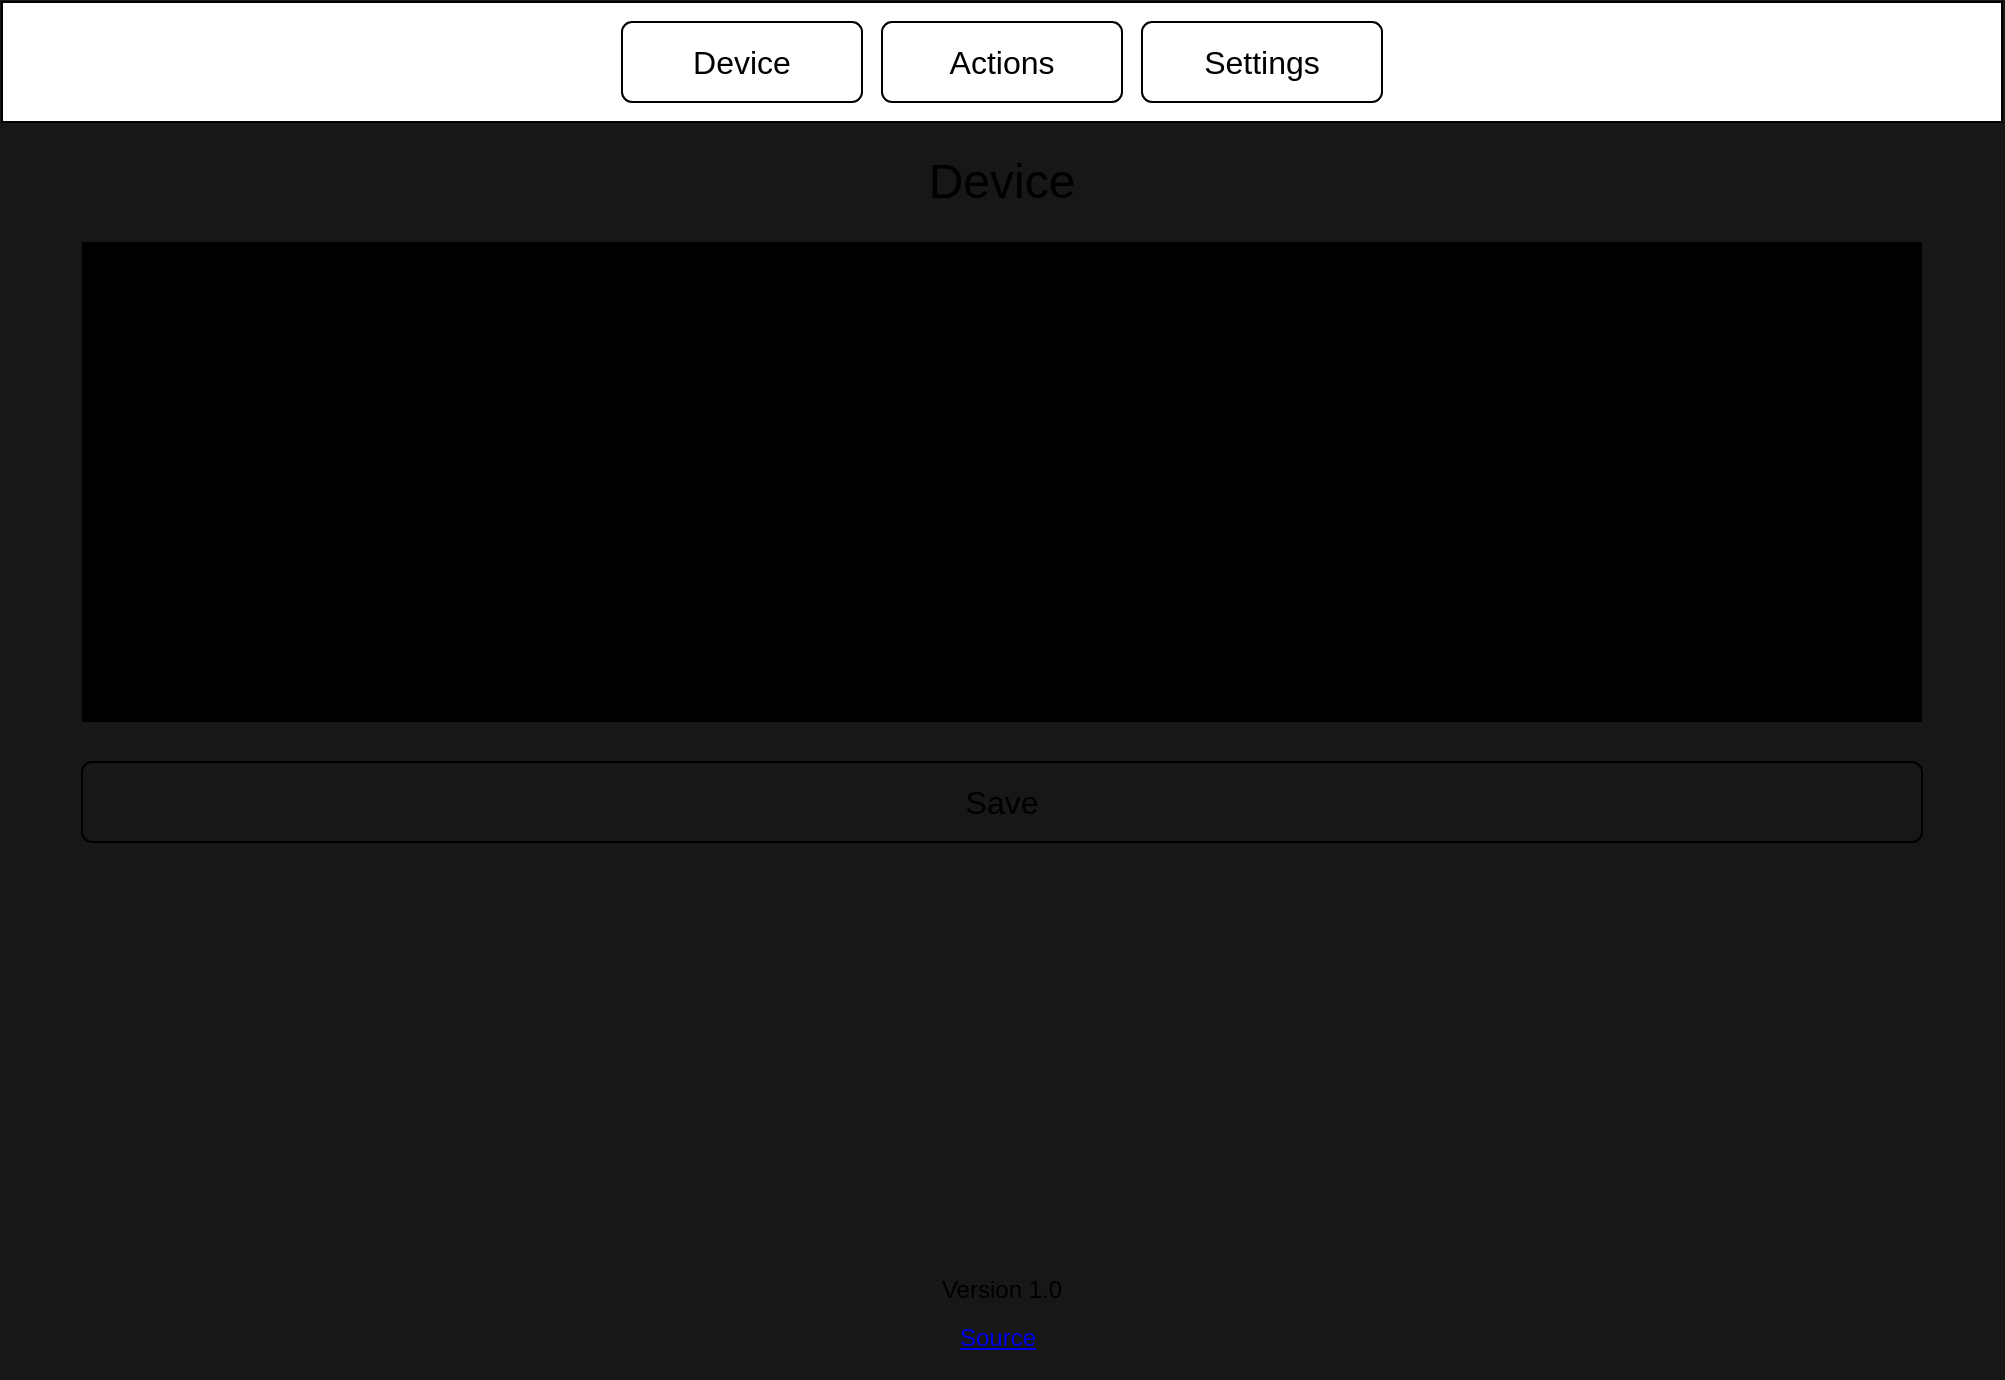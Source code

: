 <mxfile version="26.0.4" pages="2">
  <diagram name="Home" id="SqIcQCGgZbZE0Xf6uX22">
    <mxGraphModel dx="1434" dy="778" grid="0" gridSize="10" guides="1" tooltips="1" connect="1" arrows="1" fold="1" page="1" pageScale="1" pageWidth="1000" pageHeight="700" background="light-dark(#171717,#191919)" math="0" shadow="0">
      <root>
        <mxCell id="0" />
        <mxCell id="1" parent="0" />
        <mxCell id="v5Co2Jobykt7DGUkmy2T-16" value="" style="swimlane;shape=mxgraph.bootstrap.anchor;strokeColor=none;fillColor=none;fontColor=#0085FC;fontStyle=0;childLayout=stackLayout;horizontal=0;startSize=0;horizontalStack=1;resizeParent=1;resizeParentMax=0;resizeLast=0;collapsible=0;marginBottom=0;whiteSpace=wrap;html=1;resizeWidth=0;" vertex="1" parent="1">
          <mxGeometry x="75" y="260" width="80" height="40" as="geometry" />
        </mxCell>
        <mxCell id="v5Co2Jobykt7DGUkmy2T-17" value="Navbar" style="text;strokeColor=none;align=left;verticalAlign=middle;spacingLeft=15;spacingRight=10;points=[[0,0.5],[1,0.5]];portConstraint=eastwest;rotatable=0;whiteSpace=wrap;html=1;fillColor=none;fontColor=#ffffff;fontSize=16;" vertex="1" parent="v5Co2Jobykt7DGUkmy2T-16">
          <mxGeometry width="80" height="40" as="geometry" />
        </mxCell>
        <mxCell id="v5Co2Jobykt7DGUkmy2T-30" value="" style="html=1;shadow=0;dashed=0;fontSize=16;align=left;spacing=15;" vertex="1" parent="1">
          <mxGeometry width="1000" height="60" as="geometry" />
        </mxCell>
        <mxCell id="v5Co2Jobykt7DGUkmy2T-29" value="{&lt;br&gt;&amp;nbsp; &quot;name&quot;: &quot;ESP32&quot;,&lt;br&gt;&amp;nbsp; &quot;ssid&quot;: &quot;YOURSSID&quot;,&lt;br&gt;&amp;nbsp; &quot;password&quot;: &quot;YOURPASSWORD&quot;&lt;br&gt;}" style="text;html=1;align=left;verticalAlign=middle;whiteSpace=wrap;rounded=0;fillColor=light-dark(#000000,#2B2B2B);" vertex="1" parent="1">
          <mxGeometry x="40" y="120" width="920" height="240" as="geometry" />
        </mxCell>
        <mxCell id="v5Co2Jobykt7DGUkmy2T-26" value="Actions" style="html=1;shadow=0;dashed=0;shape=mxgraph.bootstrap.rrect;rSize=5;strokeWidth=1;fillColor=none;whiteSpace=wrap;align=center;verticalAlign=middle;spacingLeft=0;fontStyle=0;fontSize=16;spacing=5;" vertex="1" parent="1">
          <mxGeometry x="440" y="10" width="120" height="40" as="geometry" />
        </mxCell>
        <mxCell id="v5Co2Jobykt7DGUkmy2T-27" value="Device" style="html=1;shadow=0;dashed=0;shape=mxgraph.bootstrap.rrect;rSize=5;strokeWidth=1;fillColor=none;whiteSpace=wrap;align=center;verticalAlign=middle;spacingLeft=0;fontStyle=0;fontSize=16;spacing=5;" vertex="1" parent="1">
          <mxGeometry x="310" y="10" width="120" height="40" as="geometry" />
        </mxCell>
        <UserObject label="Settings" link="data:page/id,b3aTfoQCDQyjA_w15LLb" id="v5Co2Jobykt7DGUkmy2T-25">
          <mxCell style="html=1;shadow=0;dashed=0;shape=mxgraph.bootstrap.rrect;rSize=5;strokeWidth=1;fillColor=none;whiteSpace=wrap;align=center;verticalAlign=middle;spacingLeft=0;fontStyle=0;fontSize=16;spacing=5;" vertex="1" parent="1">
            <mxGeometry x="570" y="10" width="120" height="40" as="geometry" />
          </mxCell>
        </UserObject>
        <mxCell id="v5Co2Jobykt7DGUkmy2T-31" value="&lt;font style=&quot;font-size: 24px;&quot;&gt;Device&lt;/font&gt;" style="text;html=1;align=center;verticalAlign=middle;whiteSpace=wrap;rounded=0;" vertex="1" parent="1">
          <mxGeometry x="425" y="70" width="150" height="40" as="geometry" />
        </mxCell>
        <mxCell id="v5Co2Jobykt7DGUkmy2T-34" value="Save" style="html=1;shadow=0;dashed=0;shape=mxgraph.bootstrap.rrect;rSize=5;strokeWidth=1;fillColor=none;whiteSpace=wrap;align=center;verticalAlign=middle;spacingLeft=0;fontStyle=0;fontSize=16;spacing=5;" vertex="1" parent="1">
          <mxGeometry x="40" y="380" width="920" height="40" as="geometry" />
        </mxCell>
        <mxCell id="v5Co2Jobykt7DGUkmy2T-36" value="Version 1.0" style="text;html=1;align=center;verticalAlign=middle;whiteSpace=wrap;rounded=0;" vertex="1" parent="1">
          <mxGeometry x="458" y="629" width="84" height="30" as="geometry" />
        </mxCell>
        <UserObject label="Source" link="https://github.com/mdelgert/ImprovWiFiWeb" linkTarget="_blank" id="v5Co2Jobykt7DGUkmy2T-37">
          <mxCell style="text;html=1;strokeColor=none;fillColor=none;whiteSpace=wrap;align=center;verticalAlign=middle;fontColor=#0000EE;fontStyle=4;" vertex="1" parent="1">
            <mxGeometry x="468" y="648" width="60" height="40" as="geometry" />
          </mxCell>
        </UserObject>
      </root>
    </mxGraphModel>
  </diagram>
  <diagram name="Settings" id="b3aTfoQCDQyjA_w15LLb">
    <mxGraphModel dx="1434" dy="778" grid="0" gridSize="10" guides="1" tooltips="1" connect="1" arrows="1" fold="1" page="1" pageScale="1" pageWidth="1000" pageHeight="700" background="light-dark(#171717,#191919)" math="0" shadow="0">
      <root>
        <mxCell id="uofNdQvniHCNH1T5NwLn-0" />
        <mxCell id="uofNdQvniHCNH1T5NwLn-1" parent="uofNdQvniHCNH1T5NwLn-0" />
        <mxCell id="uofNdQvniHCNH1T5NwLn-2" value="" style="swimlane;shape=mxgraph.bootstrap.anchor;strokeColor=none;fillColor=none;fontColor=#0085FC;fontStyle=0;childLayout=stackLayout;horizontal=0;startSize=0;horizontalStack=1;resizeParent=1;resizeParentMax=0;resizeLast=0;collapsible=0;marginBottom=0;whiteSpace=wrap;html=1;resizeWidth=0;" vertex="1" parent="uofNdQvniHCNH1T5NwLn-1">
          <mxGeometry x="75" y="260" width="80" height="40" as="geometry" />
        </mxCell>
        <mxCell id="uofNdQvniHCNH1T5NwLn-3" value="Navbar" style="text;strokeColor=none;align=left;verticalAlign=middle;spacingLeft=15;spacingRight=10;points=[[0,0.5],[1,0.5]];portConstraint=eastwest;rotatable=0;whiteSpace=wrap;html=1;fillColor=none;fontColor=#ffffff;fontSize=16;" vertex="1" parent="uofNdQvniHCNH1T5NwLn-2">
          <mxGeometry width="80" height="40" as="geometry" />
        </mxCell>
        <mxCell id="uofNdQvniHCNH1T5NwLn-4" value="" style="html=1;shadow=0;dashed=0;fontSize=16;align=left;spacing=15;" vertex="1" parent="uofNdQvniHCNH1T5NwLn-1">
          <mxGeometry width="1000" height="60" as="geometry" />
        </mxCell>
        <mxCell id="uofNdQvniHCNH1T5NwLn-5" value="{&lt;br&gt;&amp;nbsp; &quot;name&quot;: &quot;ESP32&quot;,&lt;br&gt;&amp;nbsp; &quot;ssid&quot;: &quot;YOURSSID&quot;,&lt;br&gt;&amp;nbsp; &quot;password&quot;: &quot;YOURPASSWORD&quot;&lt;br&gt;}" style="text;html=1;align=left;verticalAlign=middle;whiteSpace=wrap;rounded=0;fillColor=light-dark(#000000,#2B2B2B);" vertex="1" parent="uofNdQvniHCNH1T5NwLn-1">
          <mxGeometry x="40" y="120" width="920" height="240" as="geometry" />
        </mxCell>
        <mxCell id="uofNdQvniHCNH1T5NwLn-6" value="Actions" style="html=1;shadow=0;dashed=0;shape=mxgraph.bootstrap.rrect;rSize=5;strokeWidth=1;fillColor=none;whiteSpace=wrap;align=center;verticalAlign=middle;spacingLeft=0;fontStyle=0;fontSize=16;spacing=5;" vertex="1" parent="uofNdQvniHCNH1T5NwLn-1">
          <mxGeometry x="440" y="10" width="120" height="40" as="geometry" />
        </mxCell>
        <mxCell id="uofNdQvniHCNH1T5NwLn-7" value="Device" style="html=1;shadow=0;dashed=0;shape=mxgraph.bootstrap.rrect;rSize=5;strokeWidth=1;fillColor=none;whiteSpace=wrap;align=center;verticalAlign=middle;spacingLeft=0;fontStyle=0;fontSize=16;spacing=5;" vertex="1" parent="uofNdQvniHCNH1T5NwLn-1">
          <mxGeometry x="310" y="10" width="120" height="40" as="geometry" />
        </mxCell>
        <mxCell id="uofNdQvniHCNH1T5NwLn-8" value="Settings" style="html=1;shadow=0;dashed=0;shape=mxgraph.bootstrap.rrect;rSize=5;strokeWidth=1;fillColor=none;whiteSpace=wrap;align=center;verticalAlign=middle;spacingLeft=0;fontStyle=0;fontSize=16;spacing=5;" vertex="1" parent="uofNdQvniHCNH1T5NwLn-1">
          <mxGeometry x="570" y="10" width="120" height="40" as="geometry" />
        </mxCell>
        <mxCell id="uofNdQvniHCNH1T5NwLn-9" value="&lt;font style=&quot;font-size: 24px;&quot;&gt;Settings&lt;/font&gt;" style="text;html=1;align=center;verticalAlign=middle;whiteSpace=wrap;rounded=0;" vertex="1" parent="uofNdQvniHCNH1T5NwLn-1">
          <mxGeometry x="425" y="70" width="150" height="40" as="geometry" />
        </mxCell>
        <mxCell id="uofNdQvniHCNH1T5NwLn-10" value="Save" style="html=1;shadow=0;dashed=0;shape=mxgraph.bootstrap.rrect;rSize=5;strokeWidth=1;fillColor=none;whiteSpace=wrap;align=center;verticalAlign=middle;spacingLeft=0;fontStyle=0;fontSize=16;spacing=5;" vertex="1" parent="uofNdQvniHCNH1T5NwLn-1">
          <mxGeometry x="40" y="380" width="920" height="40" as="geometry" />
        </mxCell>
        <mxCell id="uofNdQvniHCNH1T5NwLn-11" value="Version 1.0" style="text;html=1;align=center;verticalAlign=middle;whiteSpace=wrap;rounded=0;" vertex="1" parent="uofNdQvniHCNH1T5NwLn-1">
          <mxGeometry x="458" y="629" width="84" height="30" as="geometry" />
        </mxCell>
        <UserObject label="Source" link="https://github.com/mdelgert/ImprovWiFiWeb" linkTarget="_blank" id="uofNdQvniHCNH1T5NwLn-12">
          <mxCell style="text;html=1;strokeColor=none;fillColor=none;whiteSpace=wrap;align=center;verticalAlign=middle;fontColor=#0000EE;fontStyle=4;" vertex="1" parent="uofNdQvniHCNH1T5NwLn-1">
            <mxGeometry x="468" y="648" width="60" height="40" as="geometry" />
          </mxCell>
        </UserObject>
      </root>
    </mxGraphModel>
  </diagram>
</mxfile>
